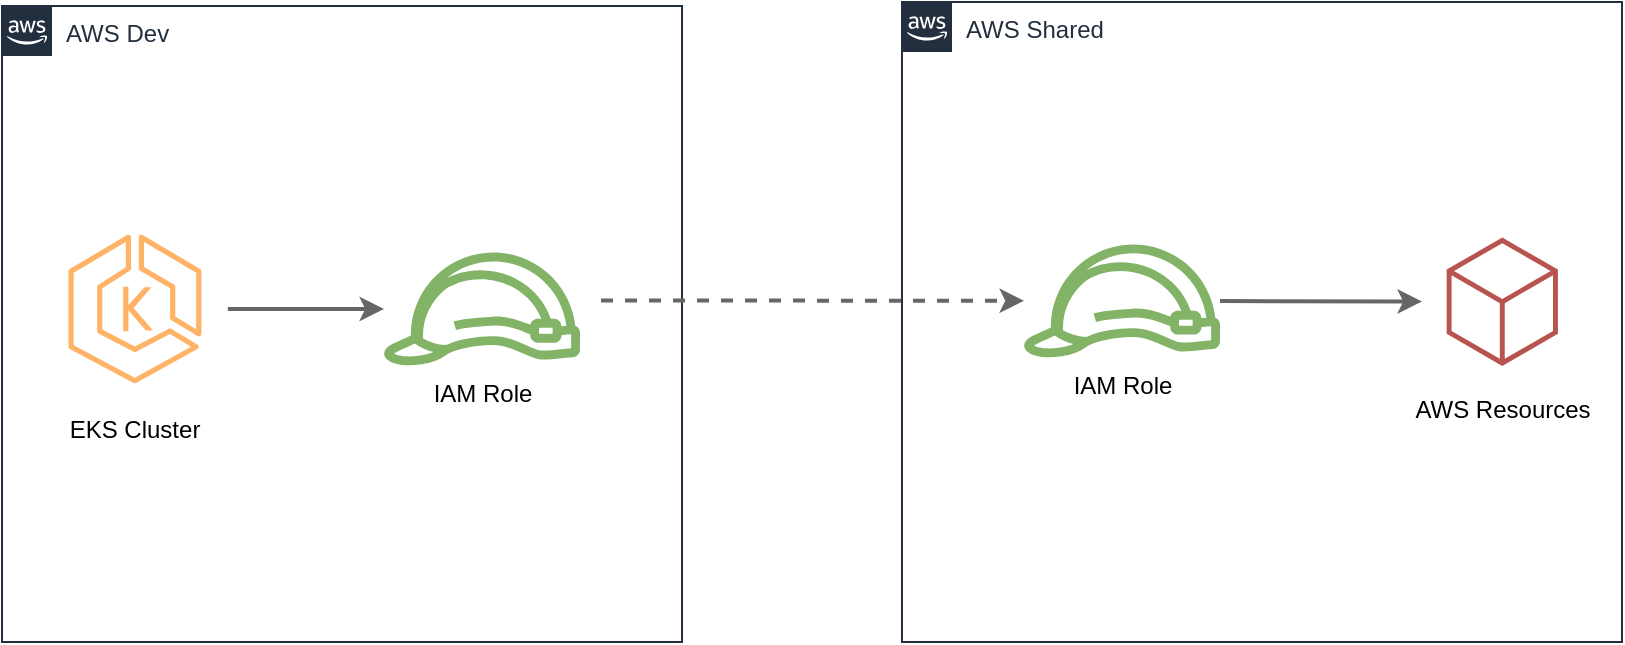 <mxfile version="17.4.0" type="github"><diagram id="k364arCdmwFCV6oe1WjC" name="Page-1"><mxGraphModel dx="1214" dy="1186" grid="1" gridSize="10" guides="1" tooltips="1" connect="1" arrows="1" fold="1" page="1" pageScale="1" pageWidth="850" pageHeight="1100" math="0" shadow="0"><root><mxCell id="0"/><mxCell id="1" parent="0"/><mxCell id="BL0fxwx5DuhP13sKB6l1-1" value="AWS Dev" style="points=[[0,0],[0.25,0],[0.5,0],[0.75,0],[1,0],[1,0.25],[1,0.5],[1,0.75],[1,1],[0.75,1],[0.5,1],[0.25,1],[0,1],[0,0.75],[0,0.5],[0,0.25]];outlineConnect=0;gradientColor=none;html=1;whiteSpace=wrap;fontSize=12;fontStyle=0;container=1;pointerEvents=0;collapsible=0;recursiveResize=0;shape=mxgraph.aws4.group;grIcon=mxgraph.aws4.group_aws_cloud_alt;strokeColor=#232F3E;fillColor=none;verticalAlign=top;align=left;spacingLeft=30;fontColor=#232F3E;dashed=0;" parent="1" vertex="1"><mxGeometry x="20" y="322" width="340" height="318" as="geometry"/></mxCell><mxCell id="ivI6aTwEnNeu_NT6JWWp-5" value="" style="edgeStyle=orthogonalEdgeStyle;rounded=0;orthogonalLoop=1;jettySize=auto;html=1;strokeWidth=2;strokeColor=#666666;" edge="1" parent="BL0fxwx5DuhP13sKB6l1-1" source="ivI6aTwEnNeu_NT6JWWp-3" target="ivI6aTwEnNeu_NT6JWWp-4"><mxGeometry relative="1" as="geometry"/></mxCell><mxCell id="ivI6aTwEnNeu_NT6JWWp-3" value="EKS Cluster" style="sketch=0;points=[[0,0,0],[0.25,0,0],[0.5,0,0],[0.75,0,0],[1,0,0],[0,1,0],[0.25,1,0],[0.5,1,0],[0.75,1,0],[1,1,0],[0,0.25,0],[0,0.5,0],[0,0.75,0],[1,0.25,0],[1,0.5,0],[1,0.75,0]];outlineConnect=0;gradientDirection=north;fillColor=none;strokeColor=#FFB366;dashed=0;verticalLabelPosition=bottom;verticalAlign=top;align=center;html=1;fontSize=12;fontStyle=0;aspect=fixed;shape=mxgraph.aws4.resourceIcon;resIcon=mxgraph.aws4.eks;shadow=0;" vertex="1" parent="BL0fxwx5DuhP13sKB6l1-1"><mxGeometry x="20" y="105" width="92.92" height="92.92" as="geometry"/></mxCell><mxCell id="ivI6aTwEnNeu_NT6JWWp-4" value="IAM Role" style="sketch=0;outlineConnect=0;fillColor=#82B366;strokeColor=none;dashed=0;verticalLabelPosition=bottom;verticalAlign=top;align=center;html=1;fontSize=12;fontStyle=0;aspect=fixed;pointerEvents=1;shape=mxgraph.aws4.role;shadow=0;" vertex="1" parent="BL0fxwx5DuhP13sKB6l1-1"><mxGeometry x="190" y="123.26" width="100" height="56.41" as="geometry"/></mxCell><mxCell id="BL0fxwx5DuhP13sKB6l1-2" value="AWS Shared" style="points=[[0,0],[0.25,0],[0.5,0],[0.75,0],[1,0],[1,0.25],[1,0.5],[1,0.75],[1,1],[0.75,1],[0.5,1],[0.25,1],[0,1],[0,0.75],[0,0.5],[0,0.25]];outlineConnect=0;gradientColor=none;html=1;whiteSpace=wrap;fontSize=12;fontStyle=0;container=1;pointerEvents=0;collapsible=0;recursiveResize=0;shape=mxgraph.aws4.group;grIcon=mxgraph.aws4.group_aws_cloud_alt;strokeColor=#232F3E;fillColor=none;verticalAlign=top;align=left;spacingLeft=30;fontColor=#232F3E;dashed=0;" parent="1" vertex="1"><mxGeometry x="470" y="320" width="360" height="320" as="geometry"/></mxCell><mxCell id="BL0fxwx5DuhP13sKB6l1-12" value="" style="edgeStyle=none;rounded=0;orthogonalLoop=1;jettySize=auto;html=1;strokeWidth=2;strokeColor=#666666;" parent="BL0fxwx5DuhP13sKB6l1-2" source="BL0fxwx5DuhP13sKB6l1-3" target="ivI6aTwEnNeu_NT6JWWp-1" edge="1"><mxGeometry relative="1" as="geometry"><mxPoint x="240" y="149.421" as="targetPoint"/></mxGeometry></mxCell><mxCell id="BL0fxwx5DuhP13sKB6l1-3" value="IAM Role" style="sketch=0;outlineConnect=0;fillColor=#82B366;strokeColor=none;dashed=0;verticalLabelPosition=bottom;verticalAlign=top;align=center;html=1;fontSize=12;fontStyle=0;aspect=fixed;pointerEvents=1;shape=mxgraph.aws4.role;shadow=0;" parent="BL0fxwx5DuhP13sKB6l1-2" vertex="1"><mxGeometry x="60" y="121.22" width="100" height="56.41" as="geometry"/></mxCell><mxCell id="ivI6aTwEnNeu_NT6JWWp-1" value="AWS Resources" style="sketch=0;points=[[0,0,0],[0.25,0,0],[0.5,0,0],[0.75,0,0],[1,0,0],[0,1,0],[0.25,1,0],[0.5,1,0],[0.75,1,0],[1,1,0],[0,0.25,0],[0,0.5,0],[0,0.75,0],[1,0.25,0],[1,0.5,0],[1,0.75,0]];gradientDirection=north;outlineConnect=0;fillColor=none;strokeColor=#b85450;dashed=0;verticalLabelPosition=bottom;verticalAlign=top;align=center;html=1;fontSize=12;fontStyle=0;aspect=fixed;shape=mxgraph.aws4.resourceIcon;resIcon=mxgraph.aws4.general;connectable=1;strokeOpacity=100;strokeWidth=11;" vertex="1" parent="BL0fxwx5DuhP13sKB6l1-2"><mxGeometry x="260" y="109.71" width="80.29" height="80.29" as="geometry"/></mxCell><mxCell id="BL0fxwx5DuhP13sKB6l1-10" style="edgeStyle=none;rounded=0;orthogonalLoop=1;jettySize=auto;html=1;exitX=0.995;exitY=0.63;exitDx=0;exitDy=0;exitPerimeter=0;strokeColor=#666666;strokeWidth=2;dashed=1;" parent="1" target="BL0fxwx5DuhP13sKB6l1-3" edge="1"><mxGeometry relative="1" as="geometry"><mxPoint x="319.5" y="469.233" as="sourcePoint"/></mxGeometry></mxCell></root></mxGraphModel></diagram></mxfile>